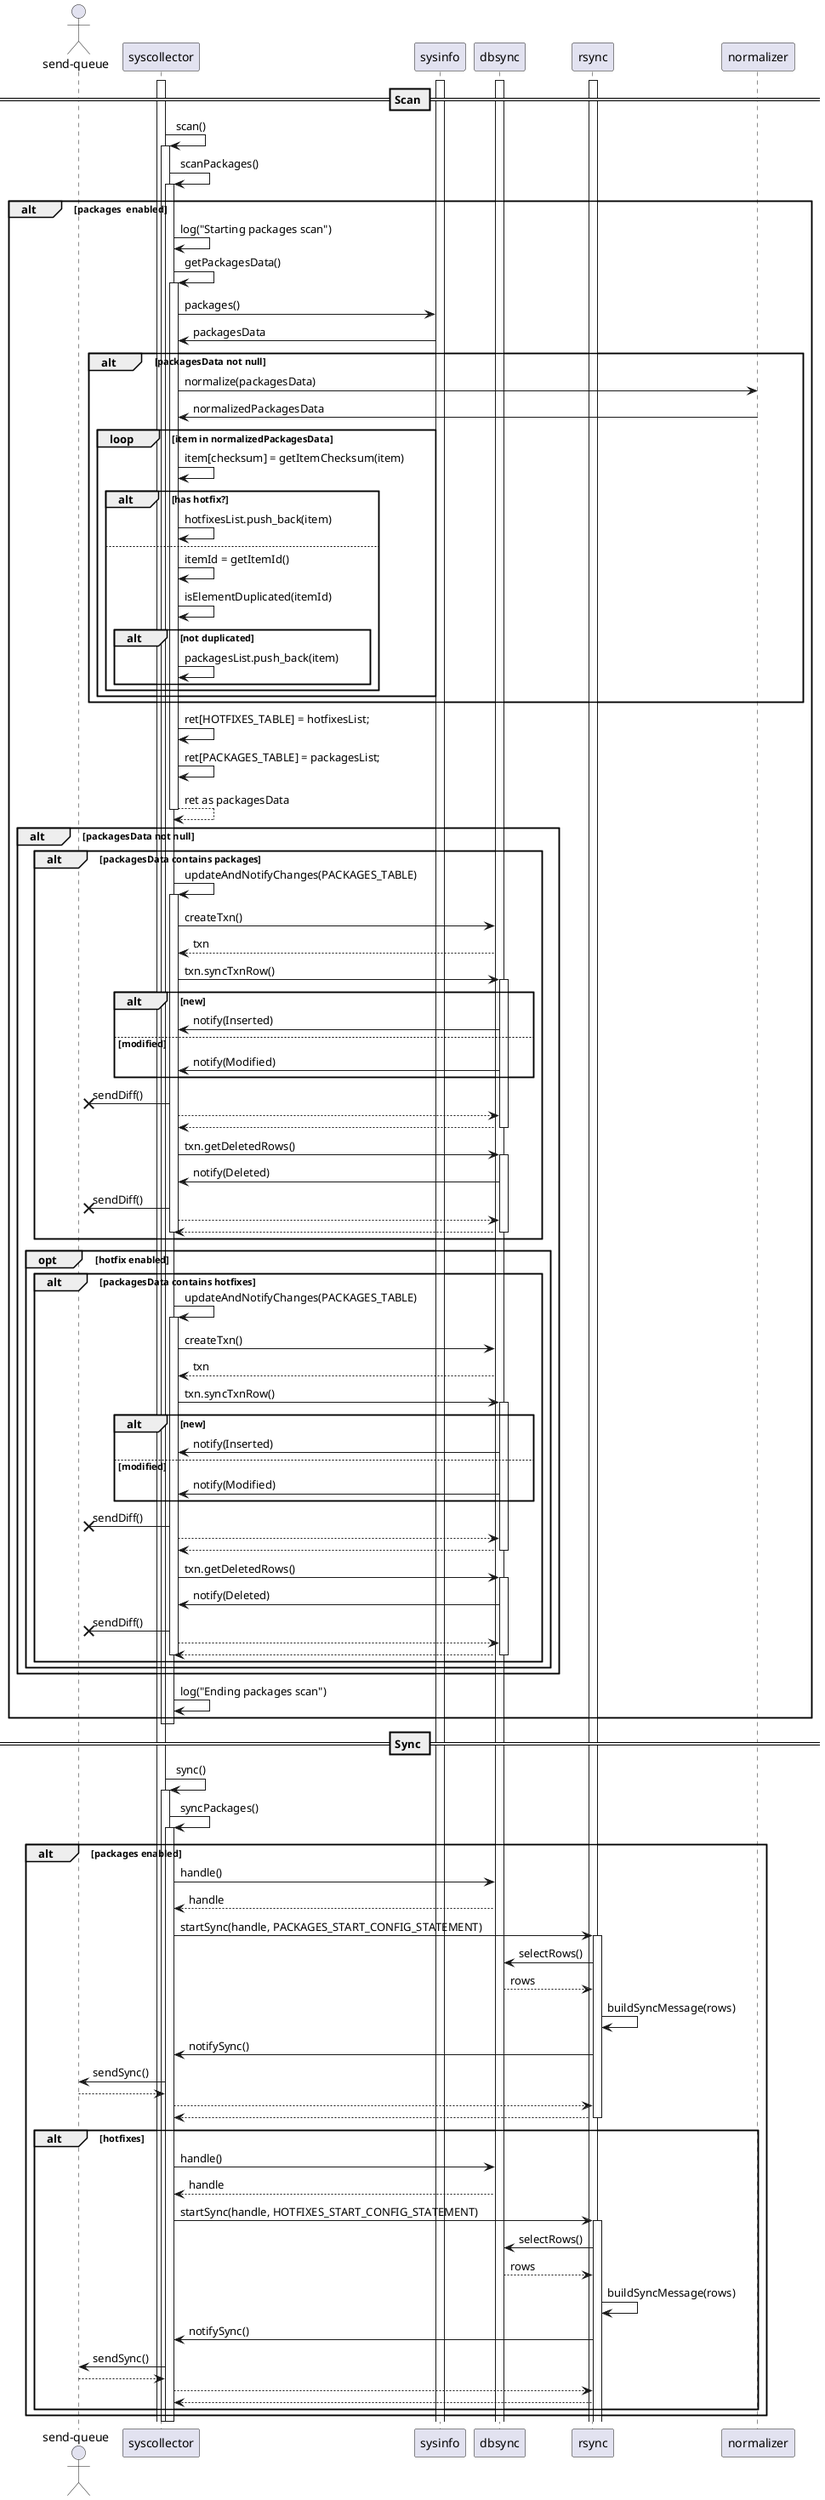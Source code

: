 ' Copyright (C) 2015-2021, Wazuh Inc.
' Created by Wazuh, Inc. <info@wazuh.com>.
' This program is free software; you can redistribute it and/or modify it under the terms of GPLv2

@startuml packages
actor "send-queue" as queue
participant syscollector as sysco
participant sysinfo
participant dbsync
participant rsync

activate dbsync
activate rsync
activate sysco
activate sysinfo
== Scan ==
sysco -> sysco ++: scan()
sysco -> sysco ++: scanPackages()
alt packages  enabled
    sysco -> sysco: log("Starting packages scan")
    sysco -> sysco ++: getPackagesData()
    sysco -> sysinfo : packages()
    sysco <- sysinfo : packagesData
    alt packagesData not null
        sysco -> normalizer : normalize(packagesData)
        sysco <- normalizer : normalizedPackagesData
        loop item in normalizedPackagesData
            sysco -> sysco : item[checksum] = getItemChecksum(item)
            alt has hotfix?
                sysco -> sysco : hotfixesList.push_back(item)
            else
                sysco -> sysco : itemId = getItemId() 
                sysco -> sysco : isElementDuplicated(itemId)
                alt not duplicated
                    sysco -> sysco : packagesList.push_back(item)  
                end
            end
        end
    end

    sysco -> sysco : ret[HOTFIXES_TABLE] = hotfixesList;
    sysco -> sysco : ret[PACKAGES_TABLE] = packagesList;

    return ret as packagesData

    alt packagesData not null
        alt packagesData contains packages
            sysco -> sysco ++: updateAndNotifyChanges(PACKAGES_TABLE)
                sysco -> dbsync : createTxn()
                sysco <-- dbsync : txn
                sysco -> dbsync++ : txn.syncTxnRow()
                    alt new
                        dbsync -> sysco : notify(Inserted)
                    else modified
                        dbsync -> sysco : notify(Modified)
                    end
                    sysco ->x queue : sendDiff()
                    dbsync <-- sysco
                    dbsync --> sysco
                dbsync--
                sysco -> dbsync++ : txn.getDeletedRows()
                    dbsync -> sysco : notify(Deleted)
                    sysco ->x queue : sendDiff()
                    dbsync <-- sysco
                    dbsync --> sysco
                dbsync--
                sysco--
        end
        opt hotfix enabled
            alt packagesData contains hotfixes
                sysco -> sysco ++: updateAndNotifyChanges(PACKAGES_TABLE)
                    sysco -> dbsync : createTxn()
                    sysco <-- dbsync : txn
                    sysco -> dbsync++ : txn.syncTxnRow()
                        alt new
                            dbsync -> sysco : notify(Inserted)
                        else modified
                            dbsync -> sysco : notify(Modified)
                        end
                        sysco ->x queue : sendDiff()
                        dbsync <-- sysco
                        dbsync --> sysco
                    dbsync--
                    sysco -> dbsync++ : txn.getDeletedRows()
                        dbsync -> sysco : notify(Deleted)
                        sysco ->x queue : sendDiff()
                        dbsync <-- sysco
                        dbsync --> sysco
                    dbsync--
                    sysco--
            end
        end
    end
    sysco -> sysco: log("Ending packages scan")
end
sysco--
sysco--

== Sync ==

sysco -> sysco ++: sync()
sysco -> sysco ++: syncPackages()
    alt packages enabled
        sysco -> dbsync : handle()
        sysco <-- dbsync : handle
        sysco -> rsync++ : startSync(handle, PACKAGES_START_CONFIG_STATEMENT)
            rsync -> dbsync : selectRows()
            dbsync --> rsync : rows
            rsync -> rsync : buildSyncMessage(rows)
            rsync -> sysco : notifySync()
            sysco -> queue : sendSync()
            sysco <-- queue
            sysco --> rsync
            rsync --> sysco
        rsync--
        alt hotfixes
            sysco -> dbsync : handle()
            sysco <-- dbsync : handle
            sysco -> rsync++ : startSync(handle, HOTFIXES_START_CONFIG_STATEMENT)
                rsync -> dbsync : selectRows()
                dbsync --> rsync : rows
                rsync -> rsync : buildSyncMessage(rows)
                rsync -> sysco : notifySync()
                sysco -> queue : sendSync()
                sysco <-- queue
                sysco --> rsync
                rsync --> sysco
        end
    end
sysco--
sysco--

@enduml

